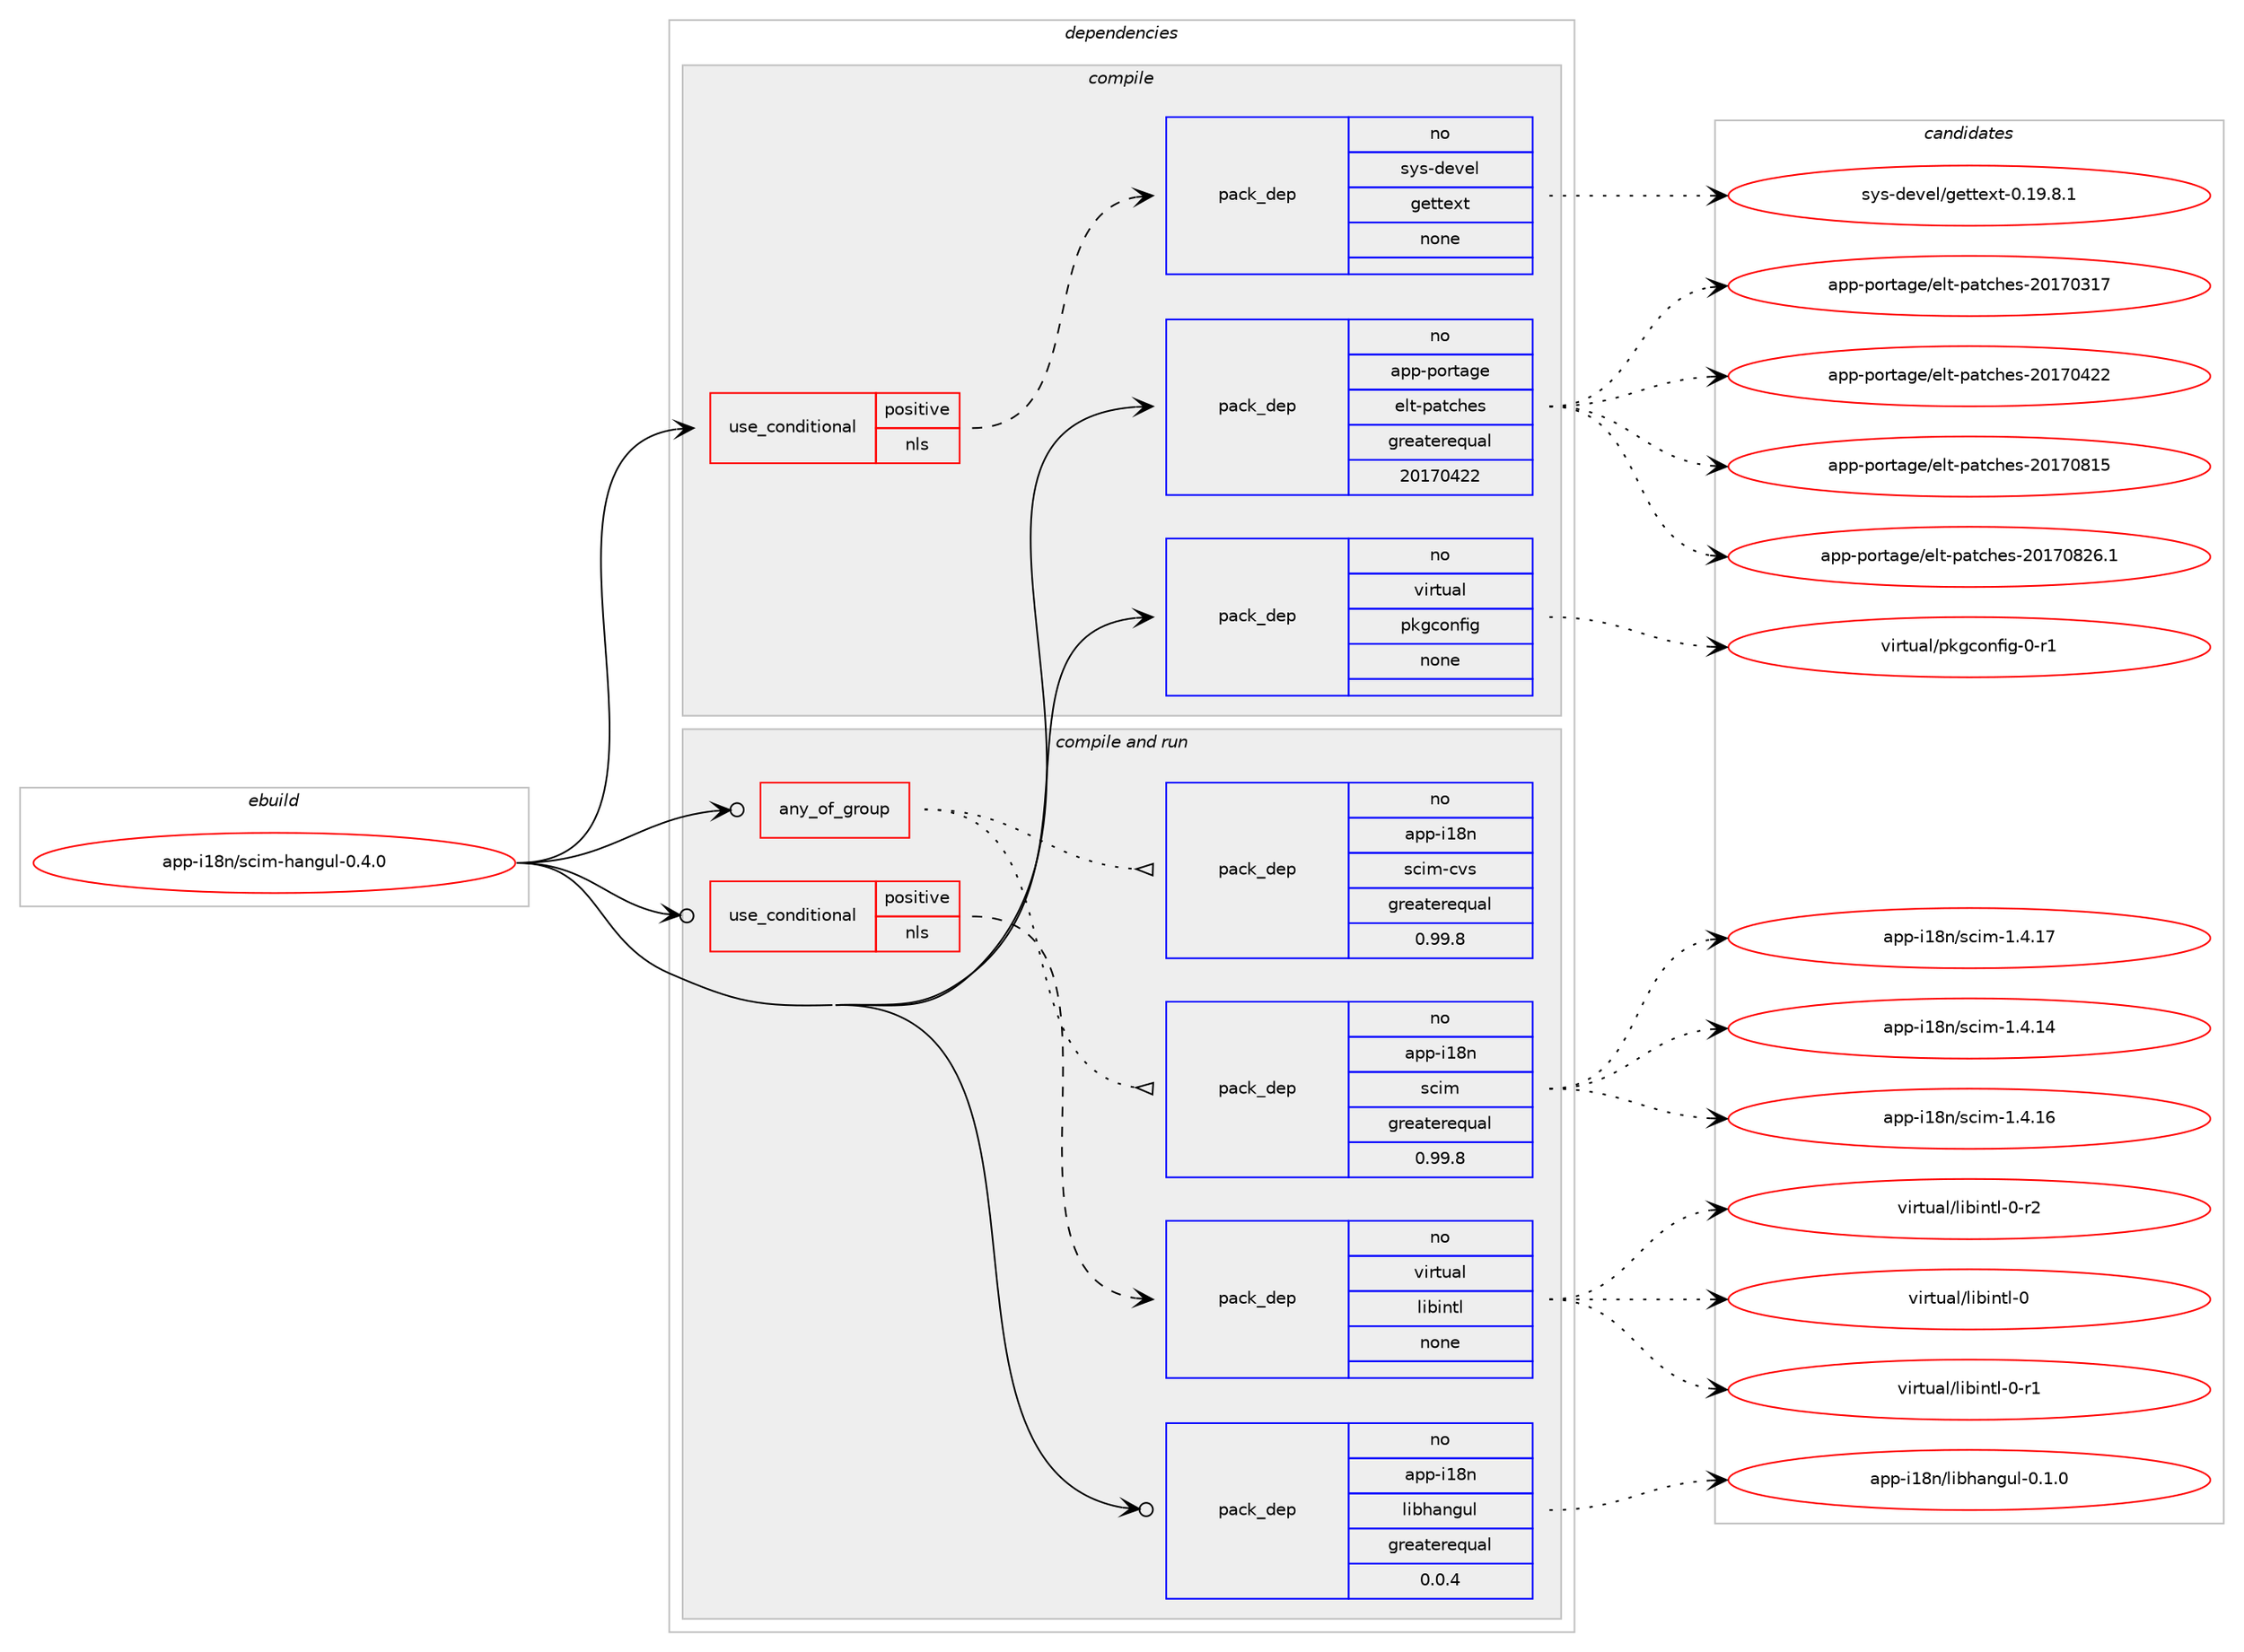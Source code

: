 digraph prolog {

# *************
# Graph options
# *************

newrank=true;
concentrate=true;
compound=true;
graph [rankdir=LR,fontname=Helvetica,fontsize=10,ranksep=1.5];#, ranksep=2.5, nodesep=0.2];
edge  [arrowhead=vee];
node  [fontname=Helvetica,fontsize=10];

# **********
# The ebuild
# **********

subgraph cluster_leftcol {
color=gray;
rank=same;
label=<<i>ebuild</i>>;
id [label="app-i18n/scim-hangul-0.4.0", color=red, width=4, href="../app-i18n/scim-hangul-0.4.0.svg"];
}

# ****************
# The dependencies
# ****************

subgraph cluster_midcol {
color=gray;
label=<<i>dependencies</i>>;
subgraph cluster_compile {
fillcolor="#eeeeee";
style=filled;
label=<<i>compile</i>>;
subgraph cond11947 {
dependency43656 [label=<<TABLE BORDER="0" CELLBORDER="1" CELLSPACING="0" CELLPADDING="4"><TR><TD ROWSPAN="3" CELLPADDING="10">use_conditional</TD></TR><TR><TD>positive</TD></TR><TR><TD>nls</TD></TR></TABLE>>, shape=none, color=red];
subgraph pack31007 {
dependency43657 [label=<<TABLE BORDER="0" CELLBORDER="1" CELLSPACING="0" CELLPADDING="4" WIDTH="220"><TR><TD ROWSPAN="6" CELLPADDING="30">pack_dep</TD></TR><TR><TD WIDTH="110">no</TD></TR><TR><TD>sys-devel</TD></TR><TR><TD>gettext</TD></TR><TR><TD>none</TD></TR><TR><TD></TD></TR></TABLE>>, shape=none, color=blue];
}
dependency43656:e -> dependency43657:w [weight=20,style="dashed",arrowhead="vee"];
}
id:e -> dependency43656:w [weight=20,style="solid",arrowhead="vee"];
subgraph pack31008 {
dependency43658 [label=<<TABLE BORDER="0" CELLBORDER="1" CELLSPACING="0" CELLPADDING="4" WIDTH="220"><TR><TD ROWSPAN="6" CELLPADDING="30">pack_dep</TD></TR><TR><TD WIDTH="110">no</TD></TR><TR><TD>app-portage</TD></TR><TR><TD>elt-patches</TD></TR><TR><TD>greaterequal</TD></TR><TR><TD>20170422</TD></TR></TABLE>>, shape=none, color=blue];
}
id:e -> dependency43658:w [weight=20,style="solid",arrowhead="vee"];
subgraph pack31009 {
dependency43659 [label=<<TABLE BORDER="0" CELLBORDER="1" CELLSPACING="0" CELLPADDING="4" WIDTH="220"><TR><TD ROWSPAN="6" CELLPADDING="30">pack_dep</TD></TR><TR><TD WIDTH="110">no</TD></TR><TR><TD>virtual</TD></TR><TR><TD>pkgconfig</TD></TR><TR><TD>none</TD></TR><TR><TD></TD></TR></TABLE>>, shape=none, color=blue];
}
id:e -> dependency43659:w [weight=20,style="solid",arrowhead="vee"];
}
subgraph cluster_compileandrun {
fillcolor="#eeeeee";
style=filled;
label=<<i>compile and run</i>>;
subgraph any682 {
dependency43660 [label=<<TABLE BORDER="0" CELLBORDER="1" CELLSPACING="0" CELLPADDING="4"><TR><TD CELLPADDING="10">any_of_group</TD></TR></TABLE>>, shape=none, color=red];subgraph pack31010 {
dependency43661 [label=<<TABLE BORDER="0" CELLBORDER="1" CELLSPACING="0" CELLPADDING="4" WIDTH="220"><TR><TD ROWSPAN="6" CELLPADDING="30">pack_dep</TD></TR><TR><TD WIDTH="110">no</TD></TR><TR><TD>app-i18n</TD></TR><TR><TD>scim</TD></TR><TR><TD>greaterequal</TD></TR><TR><TD>0.99.8</TD></TR></TABLE>>, shape=none, color=blue];
}
dependency43660:e -> dependency43661:w [weight=20,style="dotted",arrowhead="oinv"];
subgraph pack31011 {
dependency43662 [label=<<TABLE BORDER="0" CELLBORDER="1" CELLSPACING="0" CELLPADDING="4" WIDTH="220"><TR><TD ROWSPAN="6" CELLPADDING="30">pack_dep</TD></TR><TR><TD WIDTH="110">no</TD></TR><TR><TD>app-i18n</TD></TR><TR><TD>scim-cvs</TD></TR><TR><TD>greaterequal</TD></TR><TR><TD>0.99.8</TD></TR></TABLE>>, shape=none, color=blue];
}
dependency43660:e -> dependency43662:w [weight=20,style="dotted",arrowhead="oinv"];
}
id:e -> dependency43660:w [weight=20,style="solid",arrowhead="odotvee"];
subgraph cond11948 {
dependency43663 [label=<<TABLE BORDER="0" CELLBORDER="1" CELLSPACING="0" CELLPADDING="4"><TR><TD ROWSPAN="3" CELLPADDING="10">use_conditional</TD></TR><TR><TD>positive</TD></TR><TR><TD>nls</TD></TR></TABLE>>, shape=none, color=red];
subgraph pack31012 {
dependency43664 [label=<<TABLE BORDER="0" CELLBORDER="1" CELLSPACING="0" CELLPADDING="4" WIDTH="220"><TR><TD ROWSPAN="6" CELLPADDING="30">pack_dep</TD></TR><TR><TD WIDTH="110">no</TD></TR><TR><TD>virtual</TD></TR><TR><TD>libintl</TD></TR><TR><TD>none</TD></TR><TR><TD></TD></TR></TABLE>>, shape=none, color=blue];
}
dependency43663:e -> dependency43664:w [weight=20,style="dashed",arrowhead="vee"];
}
id:e -> dependency43663:w [weight=20,style="solid",arrowhead="odotvee"];
subgraph pack31013 {
dependency43665 [label=<<TABLE BORDER="0" CELLBORDER="1" CELLSPACING="0" CELLPADDING="4" WIDTH="220"><TR><TD ROWSPAN="6" CELLPADDING="30">pack_dep</TD></TR><TR><TD WIDTH="110">no</TD></TR><TR><TD>app-i18n</TD></TR><TR><TD>libhangul</TD></TR><TR><TD>greaterequal</TD></TR><TR><TD>0.0.4</TD></TR></TABLE>>, shape=none, color=blue];
}
id:e -> dependency43665:w [weight=20,style="solid",arrowhead="odotvee"];
}
subgraph cluster_run {
fillcolor="#eeeeee";
style=filled;
label=<<i>run</i>>;
}
}

# **************
# The candidates
# **************

subgraph cluster_choices {
rank=same;
color=gray;
label=<<i>candidates</i>>;

subgraph choice31007 {
color=black;
nodesep=1;
choice1151211154510010111810110847103101116116101120116454846495746564649 [label="sys-devel/gettext-0.19.8.1", color=red, width=4,href="../sys-devel/gettext-0.19.8.1.svg"];
dependency43657:e -> choice1151211154510010111810110847103101116116101120116454846495746564649:w [style=dotted,weight="100"];
}
subgraph choice31008 {
color=black;
nodesep=1;
choice97112112451121111141169710310147101108116451129711699104101115455048495548514955 [label="app-portage/elt-patches-20170317", color=red, width=4,href="../app-portage/elt-patches-20170317.svg"];
choice97112112451121111141169710310147101108116451129711699104101115455048495548525050 [label="app-portage/elt-patches-20170422", color=red, width=4,href="../app-portage/elt-patches-20170422.svg"];
choice97112112451121111141169710310147101108116451129711699104101115455048495548564953 [label="app-portage/elt-patches-20170815", color=red, width=4,href="../app-portage/elt-patches-20170815.svg"];
choice971121124511211111411697103101471011081164511297116991041011154550484955485650544649 [label="app-portage/elt-patches-20170826.1", color=red, width=4,href="../app-portage/elt-patches-20170826.1.svg"];
dependency43658:e -> choice97112112451121111141169710310147101108116451129711699104101115455048495548514955:w [style=dotted,weight="100"];
dependency43658:e -> choice97112112451121111141169710310147101108116451129711699104101115455048495548525050:w [style=dotted,weight="100"];
dependency43658:e -> choice97112112451121111141169710310147101108116451129711699104101115455048495548564953:w [style=dotted,weight="100"];
dependency43658:e -> choice971121124511211111411697103101471011081164511297116991041011154550484955485650544649:w [style=dotted,weight="100"];
}
subgraph choice31009 {
color=black;
nodesep=1;
choice11810511411611797108471121071039911111010210510345484511449 [label="virtual/pkgconfig-0-r1", color=red, width=4,href="../virtual/pkgconfig-0-r1.svg"];
dependency43659:e -> choice11810511411611797108471121071039911111010210510345484511449:w [style=dotted,weight="100"];
}
subgraph choice31010 {
color=black;
nodesep=1;
choice97112112451054956110471159910510945494652464952 [label="app-i18n/scim-1.4.14", color=red, width=4,href="../app-i18n/scim-1.4.14.svg"];
choice97112112451054956110471159910510945494652464954 [label="app-i18n/scim-1.4.16", color=red, width=4,href="../app-i18n/scim-1.4.16.svg"];
choice97112112451054956110471159910510945494652464955 [label="app-i18n/scim-1.4.17", color=red, width=4,href="../app-i18n/scim-1.4.17.svg"];
dependency43661:e -> choice97112112451054956110471159910510945494652464952:w [style=dotted,weight="100"];
dependency43661:e -> choice97112112451054956110471159910510945494652464954:w [style=dotted,weight="100"];
dependency43661:e -> choice97112112451054956110471159910510945494652464955:w [style=dotted,weight="100"];
}
subgraph choice31011 {
color=black;
nodesep=1;
}
subgraph choice31012 {
color=black;
nodesep=1;
choice1181051141161179710847108105981051101161084548 [label="virtual/libintl-0", color=red, width=4,href="../virtual/libintl-0.svg"];
choice11810511411611797108471081059810511011610845484511449 [label="virtual/libintl-0-r1", color=red, width=4,href="../virtual/libintl-0-r1.svg"];
choice11810511411611797108471081059810511011610845484511450 [label="virtual/libintl-0-r2", color=red, width=4,href="../virtual/libintl-0-r2.svg"];
dependency43664:e -> choice1181051141161179710847108105981051101161084548:w [style=dotted,weight="100"];
dependency43664:e -> choice11810511411611797108471081059810511011610845484511449:w [style=dotted,weight="100"];
dependency43664:e -> choice11810511411611797108471081059810511011610845484511450:w [style=dotted,weight="100"];
}
subgraph choice31013 {
color=black;
nodesep=1;
choice97112112451054956110471081059810497110103117108454846494648 [label="app-i18n/libhangul-0.1.0", color=red, width=4,href="../app-i18n/libhangul-0.1.0.svg"];
dependency43665:e -> choice97112112451054956110471081059810497110103117108454846494648:w [style=dotted,weight="100"];
}
}

}
